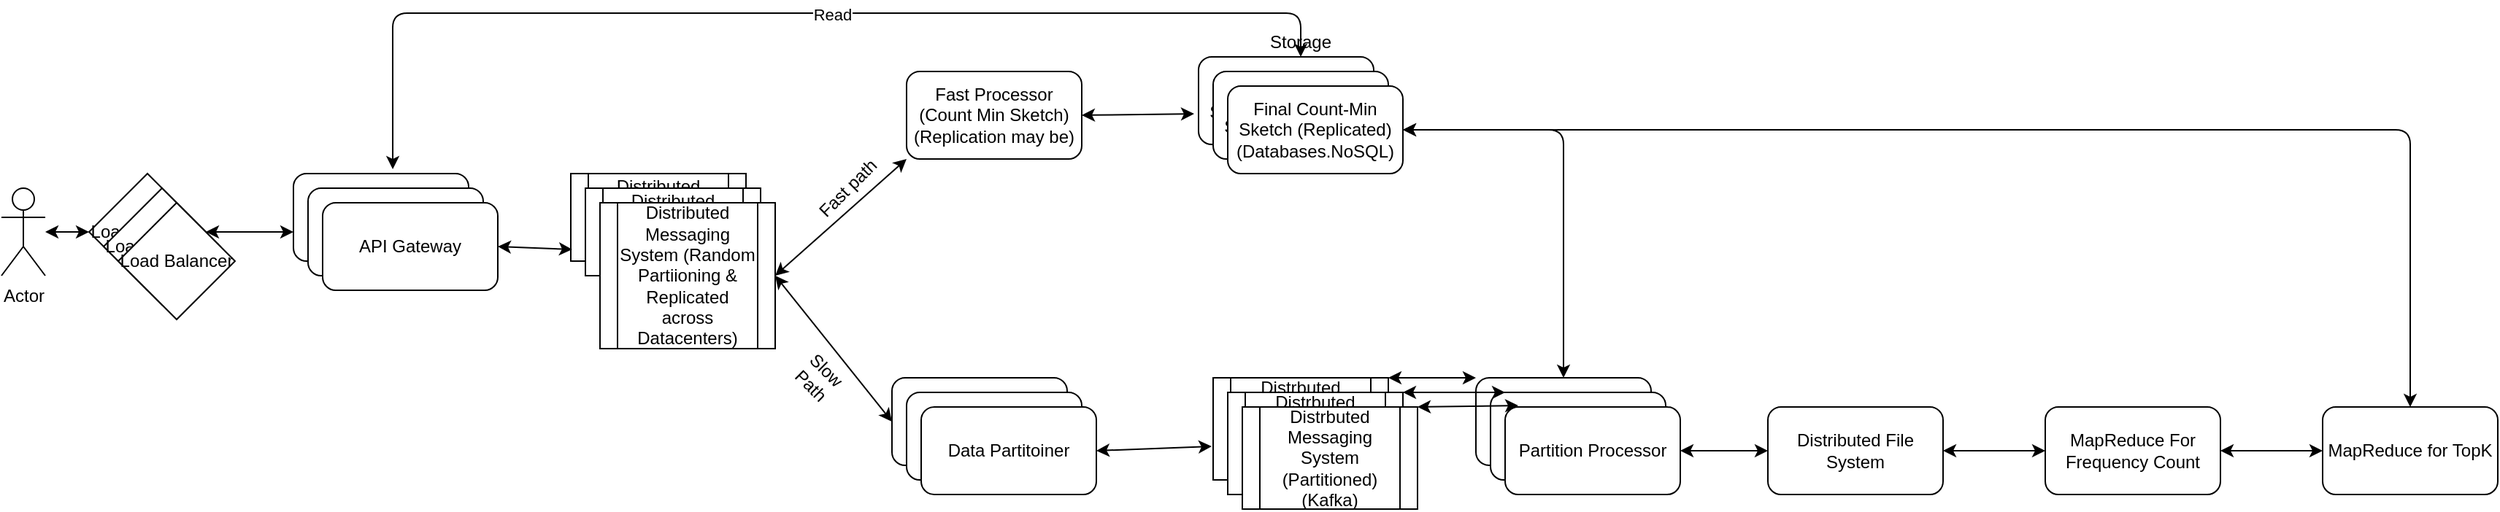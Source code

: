 <mxfile version="14.8.6" type="github">
  <diagram id="7OdNgciWFvIf8wbZHrx4" name="Page-1">
    <mxGraphModel dx="868" dy="582" grid="1" gridSize="10" guides="1" tooltips="1" connect="1" arrows="1" fold="1" page="1" pageScale="1" pageWidth="100" pageHeight="100" math="0" shadow="0">
      <root>
        <mxCell id="0" />
        <mxCell id="1" parent="0" />
        <mxCell id="KaiG4uYOiYHfvJmb1827-1" value="Actor" style="shape=umlActor;verticalLabelPosition=bottom;verticalAlign=top;html=1;outlineConnect=0;" parent="1" vertex="1">
          <mxGeometry y="60" width="30" height="60" as="geometry" />
        </mxCell>
        <mxCell id="KaiG4uYOiYHfvJmb1827-2" value="Load Balancer" style="rhombus;whiteSpace=wrap;html=1;" parent="1" vertex="1">
          <mxGeometry x="60" y="50" width="80" height="80" as="geometry" />
        </mxCell>
        <mxCell id="KaiG4uYOiYHfvJmb1827-3" value="Load Balancer" style="rhombus;whiteSpace=wrap;html=1;" parent="1" vertex="1">
          <mxGeometry x="70" y="60" width="80" height="80" as="geometry" />
        </mxCell>
        <mxCell id="KaiG4uYOiYHfvJmb1827-4" value="Load Balancer" style="rhombus;whiteSpace=wrap;html=1;" parent="1" vertex="1">
          <mxGeometry x="80" y="70" width="80" height="80" as="geometry" />
        </mxCell>
        <mxCell id="KaiG4uYOiYHfvJmb1827-5" value="API Gateway" style="rounded=1;whiteSpace=wrap;html=1;" parent="1" vertex="1">
          <mxGeometry x="200" y="50" width="120" height="60" as="geometry" />
        </mxCell>
        <mxCell id="KaiG4uYOiYHfvJmb1827-6" value="Distributed Messaging System (Random Partiioning)" style="shape=process;whiteSpace=wrap;html=1;backgroundOutline=1;" parent="1" vertex="1">
          <mxGeometry x="390" y="50" width="120" height="60" as="geometry" />
        </mxCell>
        <mxCell id="KaiG4uYOiYHfvJmb1827-7" value="Distributed Messaging System (Random Partiioning)" style="shape=process;whiteSpace=wrap;html=1;backgroundOutline=1;" parent="1" vertex="1">
          <mxGeometry x="400" y="60" width="120" height="60" as="geometry" />
        </mxCell>
        <mxCell id="KaiG4uYOiYHfvJmb1827-8" value="Distributed Messaging System (Random Partiioning &amp;amp; Replicated across Datacenters)" style="shape=process;whiteSpace=wrap;html=1;backgroundOutline=1;" parent="1" vertex="1">
          <mxGeometry x="410" y="70" width="120" height="100" as="geometry" />
        </mxCell>
        <mxCell id="KaiG4uYOiYHfvJmb1827-9" value="API Gateway" style="rounded=1;whiteSpace=wrap;html=1;" parent="1" vertex="1">
          <mxGeometry x="210" y="60" width="120" height="60" as="geometry" />
        </mxCell>
        <mxCell id="KaiG4uYOiYHfvJmb1827-10" value="API Gateway" style="rounded=1;whiteSpace=wrap;html=1;" parent="1" vertex="1">
          <mxGeometry x="220" y="70" width="120" height="60" as="geometry" />
        </mxCell>
        <mxCell id="KaiG4uYOiYHfvJmb1827-13" value="Fast Processor (Count Min Sketch) (Replication may be)" style="rounded=1;whiteSpace=wrap;html=1;" parent="1" vertex="1">
          <mxGeometry x="620" y="-20" width="120" height="60" as="geometry" />
        </mxCell>
        <mxCell id="KaiG4uYOiYHfvJmb1827-14" value="Final Count-Min Sketch (Replicated)" style="rounded=1;whiteSpace=wrap;html=1;" parent="1" vertex="1">
          <mxGeometry x="820" y="-30" width="120" height="60" as="geometry" />
        </mxCell>
        <mxCell id="KaiG4uYOiYHfvJmb1827-15" value="Data Partitoiner" style="rounded=1;whiteSpace=wrap;html=1;" parent="1" vertex="1">
          <mxGeometry x="610" y="190" width="120" height="60" as="geometry" />
        </mxCell>
        <mxCell id="KaiG4uYOiYHfvJmb1827-16" value="Data Partitoiner" style="rounded=1;whiteSpace=wrap;html=1;" parent="1" vertex="1">
          <mxGeometry x="620" y="200" width="120" height="60" as="geometry" />
        </mxCell>
        <mxCell id="KaiG4uYOiYHfvJmb1827-17" value="Data Partitoiner" style="rounded=1;whiteSpace=wrap;html=1;" parent="1" vertex="1">
          <mxGeometry x="630" y="210" width="120" height="60" as="geometry" />
        </mxCell>
        <mxCell id="KaiG4uYOiYHfvJmb1827-18" value="Distrbuted Messaging System (Partitioned) (Kafka)" style="shape=process;whiteSpace=wrap;html=1;backgroundOutline=1;" parent="1" vertex="1">
          <mxGeometry x="830" y="190" width="120" height="70" as="geometry" />
        </mxCell>
        <mxCell id="KaiG4uYOiYHfvJmb1827-19" value="Distrbuted Messaging System (Partitioned) (Kafka)" style="shape=process;whiteSpace=wrap;html=1;backgroundOutline=1;" parent="1" vertex="1">
          <mxGeometry x="840" y="200" width="120" height="70" as="geometry" />
        </mxCell>
        <mxCell id="KaiG4uYOiYHfvJmb1827-20" value="Distrbuted Messaging System (Partitioned) (Kafka)" style="shape=process;whiteSpace=wrap;html=1;backgroundOutline=1;" parent="1" vertex="1">
          <mxGeometry x="850" y="210" width="120" height="70" as="geometry" />
        </mxCell>
        <mxCell id="KaiG4uYOiYHfvJmb1827-21" value="Partition Processor" style="rounded=1;whiteSpace=wrap;html=1;" parent="1" vertex="1">
          <mxGeometry x="1010" y="190" width="120" height="60" as="geometry" />
        </mxCell>
        <mxCell id="KaiG4uYOiYHfvJmb1827-22" value="Partition Processor" style="rounded=1;whiteSpace=wrap;html=1;" parent="1" vertex="1">
          <mxGeometry x="1020" y="200" width="120" height="60" as="geometry" />
        </mxCell>
        <mxCell id="KaiG4uYOiYHfvJmb1827-23" value="Partition Processor" style="rounded=1;whiteSpace=wrap;html=1;" parent="1" vertex="1">
          <mxGeometry x="1030" y="210" width="120" height="60" as="geometry" />
        </mxCell>
        <mxCell id="KaiG4uYOiYHfvJmb1827-24" value="Distributed File System" style="rounded=1;whiteSpace=wrap;html=1;" parent="1" vertex="1">
          <mxGeometry x="1210" y="210" width="120" height="60" as="geometry" />
        </mxCell>
        <mxCell id="KaiG4uYOiYHfvJmb1827-25" value="MapReduce For Frequency Count" style="rounded=1;whiteSpace=wrap;html=1;" parent="1" vertex="1">
          <mxGeometry x="1400" y="210" width="120" height="60" as="geometry" />
        </mxCell>
        <mxCell id="KaiG4uYOiYHfvJmb1827-26" value="MapReduce for TopK" style="rounded=1;whiteSpace=wrap;html=1;" parent="1" vertex="1">
          <mxGeometry x="1590" y="210" width="120" height="60" as="geometry" />
        </mxCell>
        <mxCell id="KaiG4uYOiYHfvJmb1827-27" value="" style="endArrow=classic;startArrow=classic;html=1;" parent="1" source="KaiG4uYOiYHfvJmb1827-1" edge="1">
          <mxGeometry width="50" height="50" relative="1" as="geometry">
            <mxPoint x="180" y="140" as="sourcePoint" />
            <mxPoint x="60" y="90" as="targetPoint" />
          </mxGeometry>
        </mxCell>
        <mxCell id="KaiG4uYOiYHfvJmb1827-28" value="" style="endArrow=classic;startArrow=classic;html=1;exitX=1;exitY=0;exitDx=0;exitDy=0;" parent="1" source="KaiG4uYOiYHfvJmb1827-4" edge="1">
          <mxGeometry width="50" height="50" relative="1" as="geometry">
            <mxPoint x="180" y="140" as="sourcePoint" />
            <mxPoint x="200" y="90" as="targetPoint" />
          </mxGeometry>
        </mxCell>
        <mxCell id="KaiG4uYOiYHfvJmb1827-29" value="" style="endArrow=classic;startArrow=classic;html=1;exitX=1;exitY=0.5;exitDx=0;exitDy=0;entryX=0.008;entryY=0.867;entryDx=0;entryDy=0;entryPerimeter=0;" parent="1" source="KaiG4uYOiYHfvJmb1827-10" target="KaiG4uYOiYHfvJmb1827-6" edge="1">
          <mxGeometry width="50" height="50" relative="1" as="geometry">
            <mxPoint x="410" y="120" as="sourcePoint" />
            <mxPoint x="460" y="70" as="targetPoint" />
          </mxGeometry>
        </mxCell>
        <mxCell id="KaiG4uYOiYHfvJmb1827-32" value="" style="endArrow=classic;startArrow=classic;html=1;entryX=0;entryY=1;entryDx=0;entryDy=0;" parent="1" target="KaiG4uYOiYHfvJmb1827-13" edge="1">
          <mxGeometry width="50" height="50" relative="1" as="geometry">
            <mxPoint x="530" y="120" as="sourcePoint" />
            <mxPoint x="680" y="60" as="targetPoint" />
          </mxGeometry>
        </mxCell>
        <mxCell id="KaiG4uYOiYHfvJmb1827-33" value="" style="endArrow=classic;startArrow=classic;html=1;exitX=1;exitY=0.5;exitDx=0;exitDy=0;entryX=0;entryY=0.5;entryDx=0;entryDy=0;" parent="1" source="KaiG4uYOiYHfvJmb1827-8" target="KaiG4uYOiYHfvJmb1827-15" edge="1">
          <mxGeometry width="50" height="50" relative="1" as="geometry">
            <mxPoint x="630" y="90" as="sourcePoint" />
            <mxPoint x="680" y="40" as="targetPoint" />
          </mxGeometry>
        </mxCell>
        <mxCell id="KaiG4uYOiYHfvJmb1827-34" value="" style="endArrow=classic;startArrow=classic;html=1;exitX=1;exitY=0.5;exitDx=0;exitDy=0;entryX=-0.025;entryY=0.65;entryDx=0;entryDy=0;entryPerimeter=0;" parent="1" source="KaiG4uYOiYHfvJmb1827-13" target="KaiG4uYOiYHfvJmb1827-14" edge="1">
          <mxGeometry width="50" height="50" relative="1" as="geometry">
            <mxPoint x="830" y="100" as="sourcePoint" />
            <mxPoint x="880" y="50" as="targetPoint" />
          </mxGeometry>
        </mxCell>
        <mxCell id="KaiG4uYOiYHfvJmb1827-35" value="" style="endArrow=classic;startArrow=classic;html=1;exitX=1;exitY=0.5;exitDx=0;exitDy=0;" parent="1" source="KaiG4uYOiYHfvJmb1827-17" edge="1">
          <mxGeometry width="50" height="50" relative="1" as="geometry">
            <mxPoint x="930" y="140" as="sourcePoint" />
            <mxPoint x="829" y="237" as="targetPoint" />
          </mxGeometry>
        </mxCell>
        <mxCell id="KaiG4uYOiYHfvJmb1827-36" value="" style="endArrow=classic;startArrow=classic;html=1;exitX=1;exitY=0;exitDx=0;exitDy=0;entryX=0;entryY=0;entryDx=0;entryDy=0;" parent="1" source="KaiG4uYOiYHfvJmb1827-18" target="KaiG4uYOiYHfvJmb1827-21" edge="1">
          <mxGeometry width="50" height="50" relative="1" as="geometry">
            <mxPoint x="930" y="140" as="sourcePoint" />
            <mxPoint x="980" y="90" as="targetPoint" />
          </mxGeometry>
        </mxCell>
        <mxCell id="KaiG4uYOiYHfvJmb1827-37" value="" style="endArrow=classic;startArrow=classic;html=1;exitX=1;exitY=0;exitDx=0;exitDy=0;" parent="1" source="KaiG4uYOiYHfvJmb1827-19" edge="1">
          <mxGeometry width="50" height="50" relative="1" as="geometry">
            <mxPoint x="930" y="140" as="sourcePoint" />
            <mxPoint x="1030" y="200" as="targetPoint" />
          </mxGeometry>
        </mxCell>
        <mxCell id="KaiG4uYOiYHfvJmb1827-38" value="" style="endArrow=classic;startArrow=classic;html=1;exitX=1;exitY=0;exitDx=0;exitDy=0;entryX=0.075;entryY=-0.017;entryDx=0;entryDy=0;entryPerimeter=0;" parent="1" source="KaiG4uYOiYHfvJmb1827-20" target="KaiG4uYOiYHfvJmb1827-23" edge="1">
          <mxGeometry width="50" height="50" relative="1" as="geometry">
            <mxPoint x="930" y="140" as="sourcePoint" />
            <mxPoint x="980" y="90" as="targetPoint" />
          </mxGeometry>
        </mxCell>
        <mxCell id="KaiG4uYOiYHfvJmb1827-39" value="" style="endArrow=classic;startArrow=classic;html=1;exitX=1;exitY=0.5;exitDx=0;exitDy=0;entryX=0;entryY=0.5;entryDx=0;entryDy=0;" parent="1" source="KaiG4uYOiYHfvJmb1827-23" target="KaiG4uYOiYHfvJmb1827-24" edge="1">
          <mxGeometry width="50" height="50" relative="1" as="geometry">
            <mxPoint x="930" y="140" as="sourcePoint" />
            <mxPoint x="980" y="90" as="targetPoint" />
          </mxGeometry>
        </mxCell>
        <mxCell id="KaiG4uYOiYHfvJmb1827-40" value="" style="endArrow=classic;startArrow=classic;html=1;exitX=1;exitY=0.5;exitDx=0;exitDy=0;entryX=0;entryY=0.5;entryDx=0;entryDy=0;" parent="1" source="KaiG4uYOiYHfvJmb1827-24" target="KaiG4uYOiYHfvJmb1827-25" edge="1">
          <mxGeometry width="50" height="50" relative="1" as="geometry">
            <mxPoint x="1380" y="160" as="sourcePoint" />
            <mxPoint x="1430" y="110" as="targetPoint" />
          </mxGeometry>
        </mxCell>
        <mxCell id="KaiG4uYOiYHfvJmb1827-41" value="" style="endArrow=classic;startArrow=classic;html=1;exitX=1;exitY=0.5;exitDx=0;exitDy=0;entryX=0;entryY=0.5;entryDx=0;entryDy=0;" parent="1" source="KaiG4uYOiYHfvJmb1827-25" target="KaiG4uYOiYHfvJmb1827-26" edge="1">
          <mxGeometry width="50" height="50" relative="1" as="geometry">
            <mxPoint x="1380" y="160" as="sourcePoint" />
            <mxPoint x="1430" y="110" as="targetPoint" />
          </mxGeometry>
        </mxCell>
        <mxCell id="KaiG4uYOiYHfvJmb1827-42" value="Fast path" style="text;html=1;strokeColor=none;fillColor=none;align=center;verticalAlign=middle;whiteSpace=wrap;rounded=0;rotation=-45;" parent="1" vertex="1">
          <mxGeometry x="550" y="50" width="60" height="20" as="geometry" />
        </mxCell>
        <mxCell id="KaiG4uYOiYHfvJmb1827-44" value="Slow Path" style="text;html=1;strokeColor=none;fillColor=none;align=center;verticalAlign=middle;whiteSpace=wrap;rounded=0;rotation=45;" parent="1" vertex="1">
          <mxGeometry x="540" y="180" width="40" height="20" as="geometry" />
        </mxCell>
        <mxCell id="KaiG4uYOiYHfvJmb1827-45" value="Final Count-Min Sketch (Replicated)" style="rounded=1;whiteSpace=wrap;html=1;" parent="1" vertex="1">
          <mxGeometry x="830" y="-20" width="120" height="60" as="geometry" />
        </mxCell>
        <mxCell id="KaiG4uYOiYHfvJmb1827-46" value="Final Count-Min Sketch (Replicated) (Databases.NoSQL)" style="rounded=1;whiteSpace=wrap;html=1;" parent="1" vertex="1">
          <mxGeometry x="840" y="-10" width="120" height="60" as="geometry" />
        </mxCell>
        <mxCell id="KaiG4uYOiYHfvJmb1827-47" value="Storage" style="text;html=1;strokeColor=none;fillColor=none;align=center;verticalAlign=middle;whiteSpace=wrap;rounded=0;" parent="1" vertex="1">
          <mxGeometry x="870" y="-50" width="40" height="20" as="geometry" />
        </mxCell>
        <mxCell id="KaiG4uYOiYHfvJmb1827-48" value="" style="endArrow=classic;startArrow=classic;html=1;exitX=0.5;exitY=0;exitDx=0;exitDy=0;entryX=1;entryY=0.5;entryDx=0;entryDy=0;" parent="1" source="KaiG4uYOiYHfvJmb1827-26" target="KaiG4uYOiYHfvJmb1827-46" edge="1">
          <mxGeometry width="50" height="50" relative="1" as="geometry">
            <mxPoint x="1430" y="160" as="sourcePoint" />
            <mxPoint x="1480" y="110" as="targetPoint" />
            <Array as="points">
              <mxPoint x="1650" y="20" />
            </Array>
          </mxGeometry>
        </mxCell>
        <mxCell id="KaiG4uYOiYHfvJmb1827-49" value="" style="endArrow=classic;startArrow=classic;html=1;exitX=0.5;exitY=0;exitDx=0;exitDy=0;entryX=1;entryY=0.5;entryDx=0;entryDy=0;" parent="1" source="KaiG4uYOiYHfvJmb1827-21" target="KaiG4uYOiYHfvJmb1827-46" edge="1">
          <mxGeometry width="50" height="50" relative="1" as="geometry">
            <mxPoint x="1150" y="110" as="sourcePoint" />
            <mxPoint x="1200" y="60" as="targetPoint" />
            <Array as="points">
              <mxPoint x="1070" y="20" />
            </Array>
          </mxGeometry>
        </mxCell>
        <mxCell id="mVbY3i-_y9BsjkatQ1Tg-1" value="" style="endArrow=classic;startArrow=classic;html=1;exitX=0.567;exitY=-0.05;exitDx=0;exitDy=0;exitPerimeter=0;entryX=0.5;entryY=1;entryDx=0;entryDy=0;" edge="1" parent="1" source="KaiG4uYOiYHfvJmb1827-5" target="KaiG4uYOiYHfvJmb1827-47">
          <mxGeometry width="50" height="50" relative="1" as="geometry">
            <mxPoint x="540" y="60" as="sourcePoint" />
            <mxPoint x="590" y="10" as="targetPoint" />
            <Array as="points">
              <mxPoint x="268" y="-60" />
              <mxPoint x="890" y="-60" />
            </Array>
          </mxGeometry>
        </mxCell>
        <mxCell id="mVbY3i-_y9BsjkatQ1Tg-2" value="Read" style="edgeLabel;html=1;align=center;verticalAlign=middle;resizable=0;points=[];" vertex="1" connectable="0" parent="mVbY3i-_y9BsjkatQ1Tg-1">
          <mxGeometry x="0.075" y="-1" relative="1" as="geometry">
            <mxPoint as="offset" />
          </mxGeometry>
        </mxCell>
      </root>
    </mxGraphModel>
  </diagram>
</mxfile>
